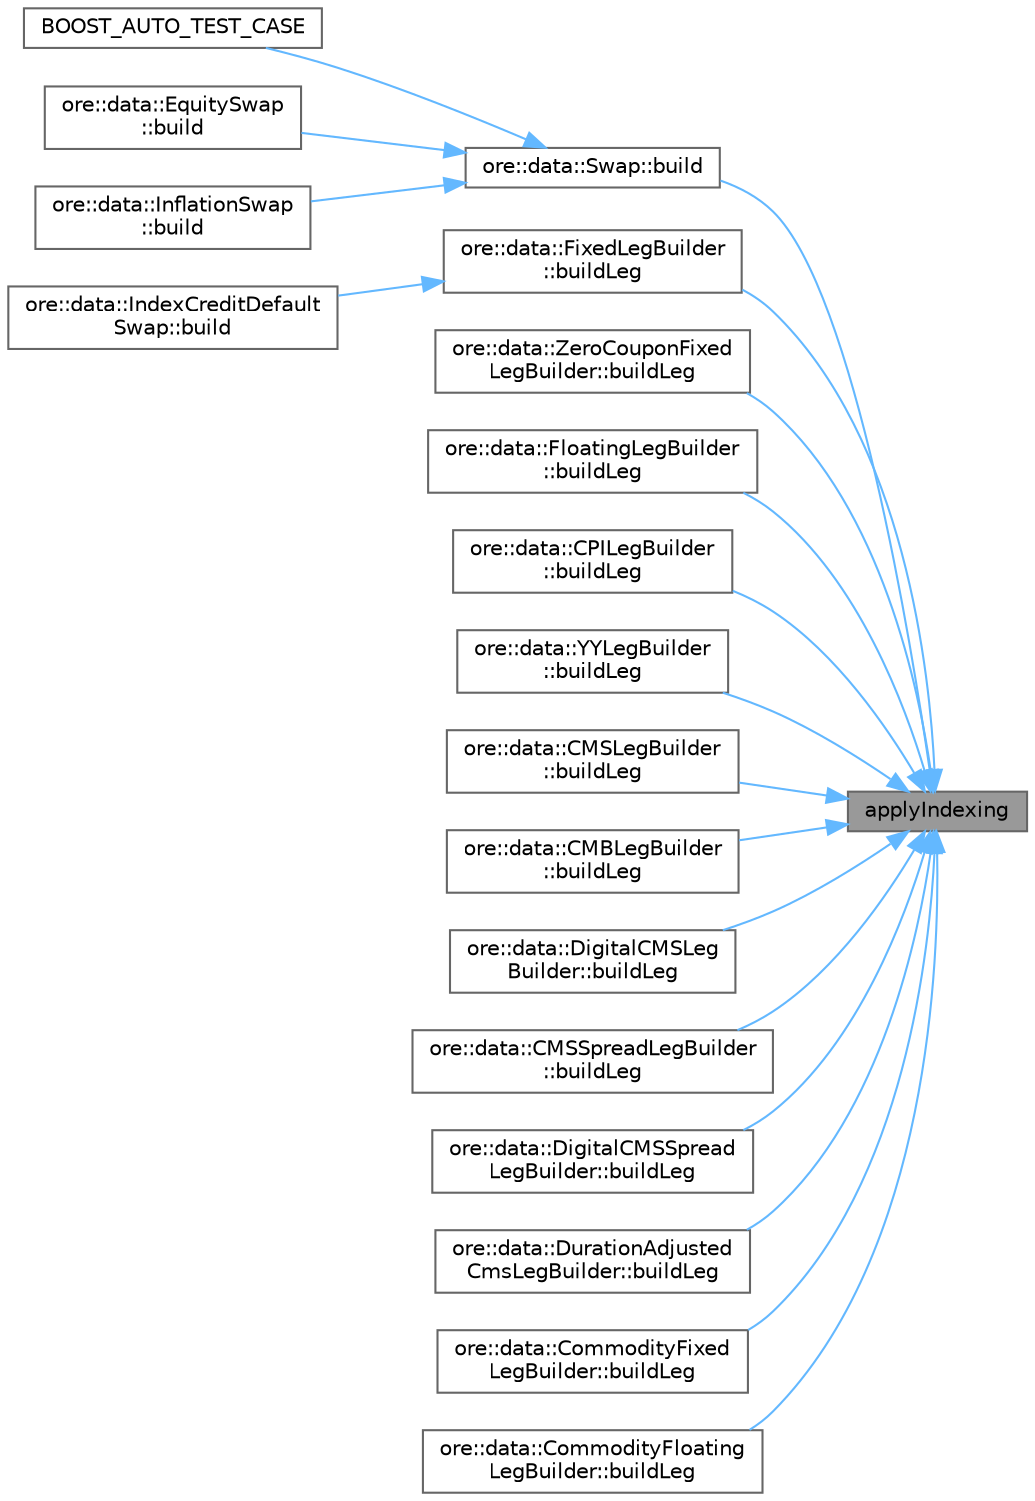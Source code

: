 digraph "applyIndexing"
{
 // INTERACTIVE_SVG=YES
 // LATEX_PDF_SIZE
  bgcolor="transparent";
  edge [fontname=Helvetica,fontsize=10,labelfontname=Helvetica,labelfontsize=10];
  node [fontname=Helvetica,fontsize=10,shape=box,height=0.2,width=0.4];
  rankdir="RL";
  Node1 [label="applyIndexing",height=0.2,width=0.4,color="gray40", fillcolor="grey60", style="filled", fontcolor="black",tooltip=" "];
  Node1 -> Node2 [dir="back",color="steelblue1",style="solid"];
  Node2 [label="ore::data::Swap::build",height=0.2,width=0.4,color="grey40", fillcolor="white", style="filled",URL="$classore_1_1data_1_1_swap.html#a9c636e31b77522b708a0b20e376209aa",tooltip="Build QuantLib/QuantExt instrument, link pricing engine."];
  Node2 -> Node3 [dir="back",color="steelblue1",style="solid"];
  Node3 [label="BOOST_AUTO_TEST_CASE",height=0.2,width=0.4,color="grey40", fillcolor="white", style="filled",URL="$test_2todaysmarket_8cpp.html#aeb43366ac05a65218ef11c74fa7a5650",tooltip=" "];
  Node2 -> Node4 [dir="back",color="steelblue1",style="solid"];
  Node4 [label="ore::data::EquitySwap\l::build",height=0.2,width=0.4,color="grey40", fillcolor="white", style="filled",URL="$classore_1_1data_1_1_equity_swap.html#a9c636e31b77522b708a0b20e376209aa",tooltip="Trade interface."];
  Node2 -> Node5 [dir="back",color="steelblue1",style="solid"];
  Node5 [label="ore::data::InflationSwap\l::build",height=0.2,width=0.4,color="grey40", fillcolor="white", style="filled",URL="$classore_1_1data_1_1_inflation_swap.html#a9c636e31b77522b708a0b20e376209aa",tooltip="Trade interface."];
  Node1 -> Node6 [dir="back",color="steelblue1",style="solid"];
  Node6 [label="ore::data::FixedLegBuilder\l::buildLeg",height=0.2,width=0.4,color="grey40", fillcolor="white", style="filled",URL="$classore_1_1data_1_1_fixed_leg_builder.html#a2db8847a3f7eba0c3ab0378e263d10e7",tooltip=" "];
  Node6 -> Node7 [dir="back",color="steelblue1",style="solid"];
  Node7 [label="ore::data::IndexCreditDefault\lSwap::build",height=0.2,width=0.4,color="grey40", fillcolor="white", style="filled",URL="$classore_1_1data_1_1_index_credit_default_swap.html#a9c636e31b77522b708a0b20e376209aa",tooltip=" "];
  Node1 -> Node8 [dir="back",color="steelblue1",style="solid"];
  Node8 [label="ore::data::ZeroCouponFixed\lLegBuilder::buildLeg",height=0.2,width=0.4,color="grey40", fillcolor="white", style="filled",URL="$classore_1_1data_1_1_zero_coupon_fixed_leg_builder.html#a2db8847a3f7eba0c3ab0378e263d10e7",tooltip=" "];
  Node1 -> Node9 [dir="back",color="steelblue1",style="solid"];
  Node9 [label="ore::data::FloatingLegBuilder\l::buildLeg",height=0.2,width=0.4,color="grey40", fillcolor="white", style="filled",URL="$classore_1_1data_1_1_floating_leg_builder.html#a2db8847a3f7eba0c3ab0378e263d10e7",tooltip=" "];
  Node1 -> Node10 [dir="back",color="steelblue1",style="solid"];
  Node10 [label="ore::data::CPILegBuilder\l::buildLeg",height=0.2,width=0.4,color="grey40", fillcolor="white", style="filled",URL="$classore_1_1data_1_1_c_p_i_leg_builder.html#a2db8847a3f7eba0c3ab0378e263d10e7",tooltip=" "];
  Node1 -> Node11 [dir="back",color="steelblue1",style="solid"];
  Node11 [label="ore::data::YYLegBuilder\l::buildLeg",height=0.2,width=0.4,color="grey40", fillcolor="white", style="filled",URL="$classore_1_1data_1_1_y_y_leg_builder.html#a2db8847a3f7eba0c3ab0378e263d10e7",tooltip=" "];
  Node1 -> Node12 [dir="back",color="steelblue1",style="solid"];
  Node12 [label="ore::data::CMSLegBuilder\l::buildLeg",height=0.2,width=0.4,color="grey40", fillcolor="white", style="filled",URL="$classore_1_1data_1_1_c_m_s_leg_builder.html#a2db8847a3f7eba0c3ab0378e263d10e7",tooltip=" "];
  Node1 -> Node13 [dir="back",color="steelblue1",style="solid"];
  Node13 [label="ore::data::CMBLegBuilder\l::buildLeg",height=0.2,width=0.4,color="grey40", fillcolor="white", style="filled",URL="$classore_1_1data_1_1_c_m_b_leg_builder.html#a2db8847a3f7eba0c3ab0378e263d10e7",tooltip=" "];
  Node1 -> Node14 [dir="back",color="steelblue1",style="solid"];
  Node14 [label="ore::data::DigitalCMSLeg\lBuilder::buildLeg",height=0.2,width=0.4,color="grey40", fillcolor="white", style="filled",URL="$classore_1_1data_1_1_digital_c_m_s_leg_builder.html#a2db8847a3f7eba0c3ab0378e263d10e7",tooltip=" "];
  Node1 -> Node15 [dir="back",color="steelblue1",style="solid"];
  Node15 [label="ore::data::CMSSpreadLegBuilder\l::buildLeg",height=0.2,width=0.4,color="grey40", fillcolor="white", style="filled",URL="$classore_1_1data_1_1_c_m_s_spread_leg_builder.html#a2db8847a3f7eba0c3ab0378e263d10e7",tooltip=" "];
  Node1 -> Node16 [dir="back",color="steelblue1",style="solid"];
  Node16 [label="ore::data::DigitalCMSSpread\lLegBuilder::buildLeg",height=0.2,width=0.4,color="grey40", fillcolor="white", style="filled",URL="$classore_1_1data_1_1_digital_c_m_s_spread_leg_builder.html#a2db8847a3f7eba0c3ab0378e263d10e7",tooltip=" "];
  Node1 -> Node17 [dir="back",color="steelblue1",style="solid"];
  Node17 [label="ore::data::DurationAdjusted\lCmsLegBuilder::buildLeg",height=0.2,width=0.4,color="grey40", fillcolor="white", style="filled",URL="$classore_1_1data_1_1_duration_adjusted_cms_leg_builder.html#aec2b4d309c409580ac1da5b0d5e34f87",tooltip=" "];
  Node1 -> Node18 [dir="back",color="steelblue1",style="solid"];
  Node18 [label="ore::data::CommodityFixed\lLegBuilder::buildLeg",height=0.2,width=0.4,color="grey40", fillcolor="white", style="filled",URL="$classore_1_1data_1_1_commodity_fixed_leg_builder.html#a139b78cb06c706ab4a2a4f456f7ddad2",tooltip=" "];
  Node1 -> Node19 [dir="back",color="steelblue1",style="solid"];
  Node19 [label="ore::data::CommodityFloating\lLegBuilder::buildLeg",height=0.2,width=0.4,color="grey40", fillcolor="white", style="filled",URL="$classore_1_1data_1_1_commodity_floating_leg_builder.html#a139b78cb06c706ab4a2a4f456f7ddad2",tooltip=" "];
}
